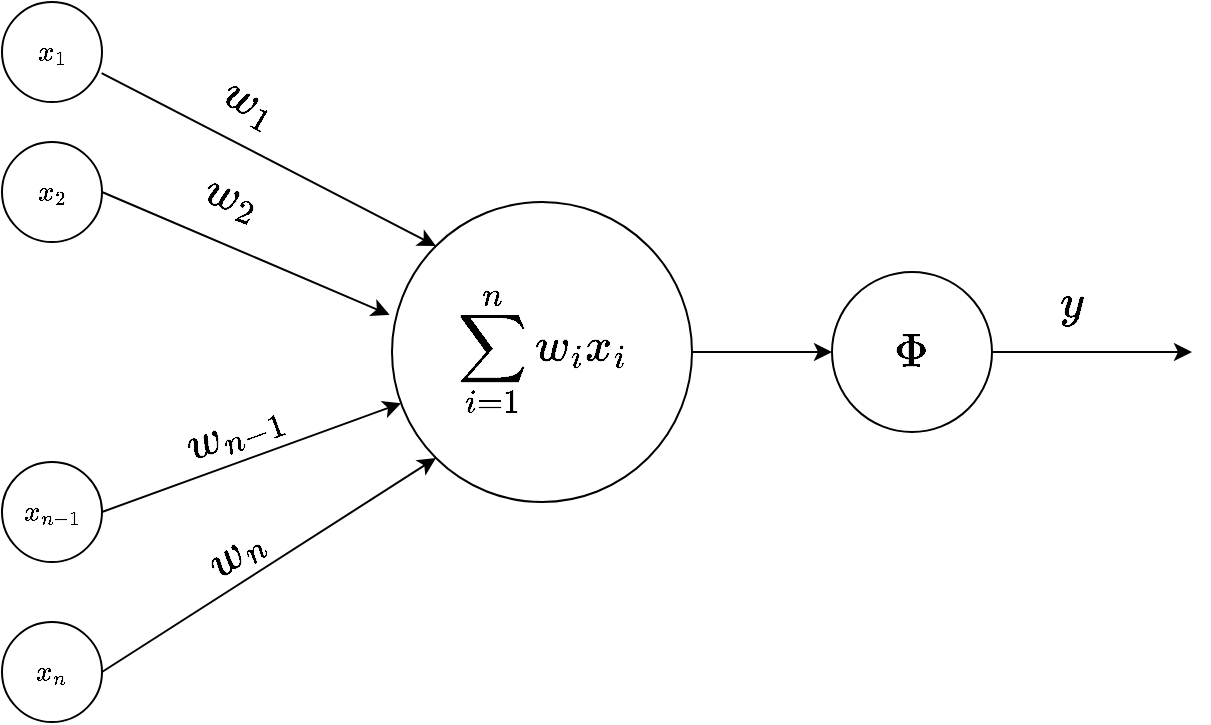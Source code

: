 <mxfile version="12.8.4" type="device"><diagram id="Ituam9HXGAWgcK2VEfTJ" name="Page-1"><mxGraphModel dx="1038" dy="595" grid="1" gridSize="10" guides="1" tooltips="1" connect="1" arrows="1" fold="1" page="1" pageScale="1" pageWidth="850" pageHeight="1100" math="1" shadow="0"><root><mxCell id="0"/><mxCell id="1" parent="0"/><mxCell id="ailtPL0Peq-IwOnUkkUM-1" value="$$x_1$$" style="ellipse;whiteSpace=wrap;html=1;aspect=fixed;" vertex="1" parent="1"><mxGeometry x="165" y="120" width="50" height="50" as="geometry"/></mxCell><mxCell id="ailtPL0Peq-IwOnUkkUM-2" value="$$x_2$$" style="ellipse;whiteSpace=wrap;html=1;aspect=fixed;" vertex="1" parent="1"><mxGeometry x="165" y="190" width="50" height="50" as="geometry"/></mxCell><mxCell id="ailtPL0Peq-IwOnUkkUM-3" value="$$x_n$$" style="ellipse;whiteSpace=wrap;html=1;aspect=fixed;" vertex="1" parent="1"><mxGeometry x="165" y="430" width="50" height="50" as="geometry"/></mxCell><mxCell id="ailtPL0Peq-IwOnUkkUM-4" value="$$x_{n-1}$$" style="ellipse;whiteSpace=wrap;html=1;aspect=fixed;" vertex="1" parent="1"><mxGeometry x="165" y="350" width="50" height="50" as="geometry"/></mxCell><mxCell id="ailtPL0Peq-IwOnUkkUM-5" value="" style="shape=image;html=1;verticalAlign=top;verticalLabelPosition=bottom;labelBackgroundColor=#ffffff;imageAspect=0;aspect=fixed;image=https://cdn0.iconfinder.com/data/icons/zondicons/20/dots-horizontal-triple-128.png" vertex="1" parent="1"><mxGeometry x="166.5" y="270.5" width="49" height="49" as="geometry"/></mxCell><mxCell id="ailtPL0Peq-IwOnUkkUM-6" value="" style="endArrow=classic;html=1;entryX=0;entryY=0;entryDx=0;entryDy=0;exitX=0.996;exitY=0.712;exitDx=0;exitDy=0;exitPerimeter=0;" edge="1" parent="1" source="ailtPL0Peq-IwOnUkkUM-1" target="ailtPL0Peq-IwOnUkkUM-9"><mxGeometry width="50" height="50" relative="1" as="geometry"><mxPoint x="230" y="160" as="sourcePoint"/><mxPoint x="356" y="230" as="targetPoint"/></mxGeometry></mxCell><mxCell id="ailtPL0Peq-IwOnUkkUM-9" value="" style="ellipse;whiteSpace=wrap;html=1;aspect=fixed;" vertex="1" parent="1"><mxGeometry x="360" y="220" width="150" height="150" as="geometry"/></mxCell><mxCell id="ailtPL0Peq-IwOnUkkUM-12" value="" style="endArrow=classic;html=1;entryX=-0.008;entryY=0.376;entryDx=0;entryDy=0;entryPerimeter=0;exitX=1;exitY=0.5;exitDx=0;exitDy=0;" edge="1" parent="1" source="ailtPL0Peq-IwOnUkkUM-2" target="ailtPL0Peq-IwOnUkkUM-9"><mxGeometry width="50" height="50" relative="1" as="geometry"><mxPoint x="230" y="240" as="sourcePoint"/><mxPoint x="340" y="270" as="targetPoint"/></mxGeometry></mxCell><mxCell id="ailtPL0Peq-IwOnUkkUM-13" value="" style="endArrow=classic;html=1;exitX=1;exitY=0.5;exitDx=0;exitDy=0;" edge="1" parent="1" source="ailtPL0Peq-IwOnUkkUM-4" target="ailtPL0Peq-IwOnUkkUM-9"><mxGeometry width="50" height="50" relative="1" as="geometry"><mxPoint x="240" y="390" as="sourcePoint"/><mxPoint x="330" y="360" as="targetPoint"/></mxGeometry></mxCell><mxCell id="ailtPL0Peq-IwOnUkkUM-14" value="" style="endArrow=classic;html=1;exitX=1;exitY=0.5;exitDx=0;exitDy=0;entryX=0;entryY=1;entryDx=0;entryDy=0;" edge="1" parent="1" source="ailtPL0Peq-IwOnUkkUM-3" target="ailtPL0Peq-IwOnUkkUM-9"><mxGeometry width="50" height="50" relative="1" as="geometry"><mxPoint x="400" y="330" as="sourcePoint"/><mxPoint x="340" y="390" as="targetPoint"/></mxGeometry></mxCell><mxCell id="ailtPL0Peq-IwOnUkkUM-17" value="$$\sum_{i = 1}^nw_ix_i$$" style="text;html=1;strokeColor=none;fillColor=none;align=center;verticalAlign=middle;whiteSpace=wrap;rounded=0;fontSize=20;" vertex="1" parent="1"><mxGeometry x="385" y="240" width="100" height="110" as="geometry"/></mxCell><mxCell id="ailtPL0Peq-IwOnUkkUM-19" value="$$w_1$$" style="text;html=1;strokeColor=none;fillColor=none;align=center;verticalAlign=middle;whiteSpace=wrap;rounded=0;fontSize=20;rotation=30;" vertex="1" parent="1"><mxGeometry x="270" y="150" width="40" height="40" as="geometry"/></mxCell><mxCell id="ailtPL0Peq-IwOnUkkUM-20" value="$$w_2$$" style="text;html=1;strokeColor=none;fillColor=none;align=center;verticalAlign=middle;whiteSpace=wrap;rounded=0;fontSize=20;rotation=20;" vertex="1" parent="1"><mxGeometry x="270.6" y="196.58" width="20" height="40" as="geometry"/></mxCell><mxCell id="ailtPL0Peq-IwOnUkkUM-21" value="$$w_{n-1}$$" style="text;html=1;align=center;verticalAlign=middle;resizable=0;points=[];autosize=1;fontSize=20;rotation=-20;" vertex="1" parent="1"><mxGeometry x="215.6" y="319" width="130" height="30" as="geometry"/></mxCell><mxCell id="ailtPL0Peq-IwOnUkkUM-22" value="$$w_n$$" style="text;html=1;align=center;verticalAlign=middle;resizable=0;points=[];autosize=1;fontSize=20;rotation=-35;" vertex="1" parent="1"><mxGeometry x="230.6" y="380" width="100" height="30" as="geometry"/></mxCell><mxCell id="ailtPL0Peq-IwOnUkkUM-26" value="" style="endArrow=classic;html=1;fontSize=20;exitX=1;exitY=0.5;exitDx=0;exitDy=0;" edge="1" parent="1" source="ailtPL0Peq-IwOnUkkUM-9"><mxGeometry width="50" height="50" relative="1" as="geometry"><mxPoint x="530" y="330" as="sourcePoint"/><mxPoint x="580" y="295" as="targetPoint"/></mxGeometry></mxCell><mxCell id="ailtPL0Peq-IwOnUkkUM-29" style="edgeStyle=orthogonalEdgeStyle;rounded=0;orthogonalLoop=1;jettySize=auto;html=1;exitX=1;exitY=0.5;exitDx=0;exitDy=0;fontSize=20;" edge="1" parent="1" source="ailtPL0Peq-IwOnUkkUM-27"><mxGeometry relative="1" as="geometry"><mxPoint x="760" y="295" as="targetPoint"/></mxGeometry></mxCell><mxCell id="ailtPL0Peq-IwOnUkkUM-27" value="$$\Phi$$" style="ellipse;whiteSpace=wrap;html=1;aspect=fixed;fontSize=20;" vertex="1" parent="1"><mxGeometry x="580" y="255" width="80" height="80" as="geometry"/></mxCell><mxCell id="ailtPL0Peq-IwOnUkkUM-30" value="$$y$$" style="text;html=1;strokeColor=none;fillColor=none;align=center;verticalAlign=middle;whiteSpace=wrap;rounded=0;fontSize=20;" vertex="1" parent="1"><mxGeometry x="680" y="260" width="40" height="20" as="geometry"/></mxCell></root></mxGraphModel></diagram></mxfile>